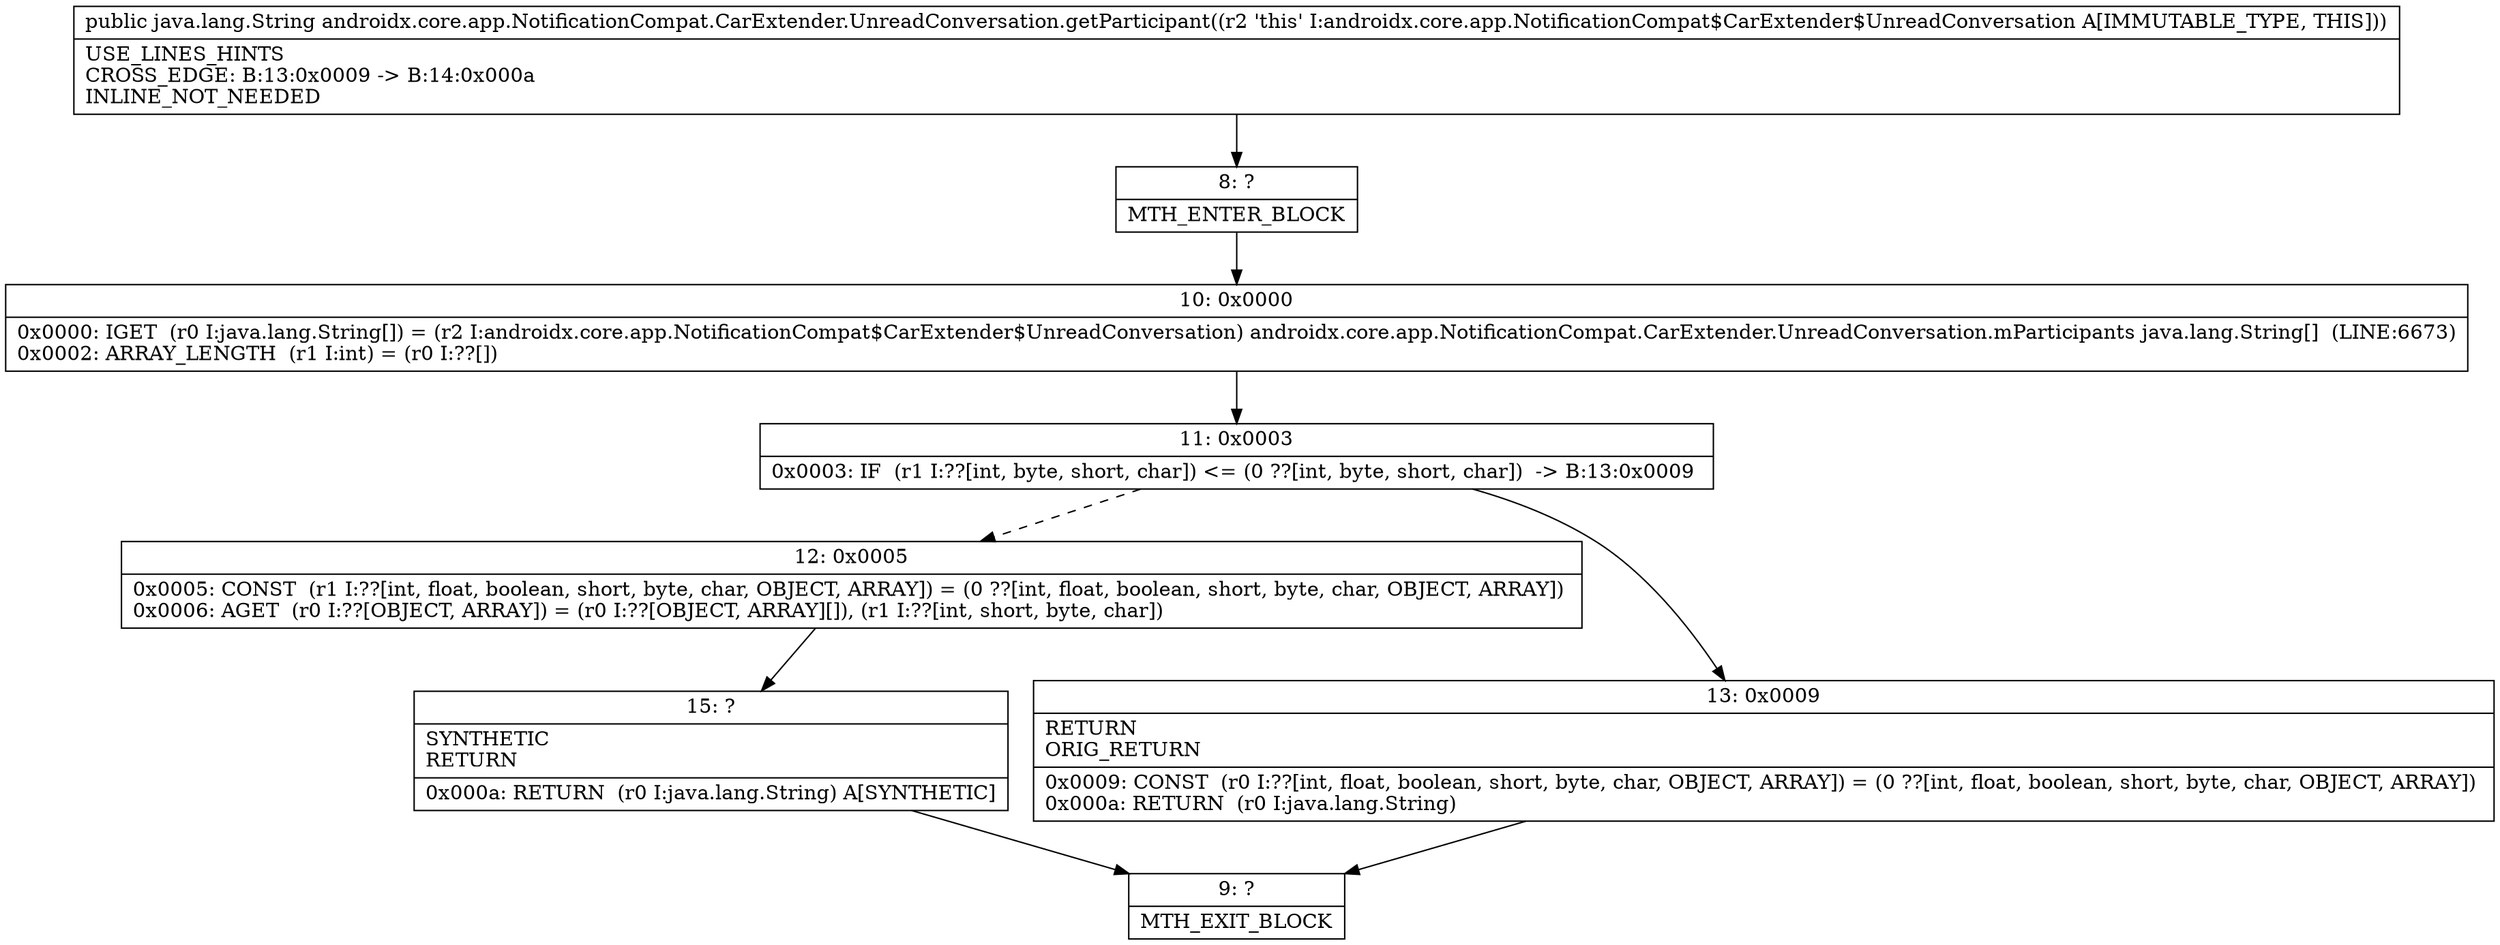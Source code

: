 digraph "CFG forandroidx.core.app.NotificationCompat.CarExtender.UnreadConversation.getParticipant()Ljava\/lang\/String;" {
Node_8 [shape=record,label="{8\:\ ?|MTH_ENTER_BLOCK\l}"];
Node_10 [shape=record,label="{10\:\ 0x0000|0x0000: IGET  (r0 I:java.lang.String[]) = (r2 I:androidx.core.app.NotificationCompat$CarExtender$UnreadConversation) androidx.core.app.NotificationCompat.CarExtender.UnreadConversation.mParticipants java.lang.String[]  (LINE:6673)\l0x0002: ARRAY_LENGTH  (r1 I:int) = (r0 I:??[]) \l}"];
Node_11 [shape=record,label="{11\:\ 0x0003|0x0003: IF  (r1 I:??[int, byte, short, char]) \<= (0 ??[int, byte, short, char])  \-\> B:13:0x0009 \l}"];
Node_12 [shape=record,label="{12\:\ 0x0005|0x0005: CONST  (r1 I:??[int, float, boolean, short, byte, char, OBJECT, ARRAY]) = (0 ??[int, float, boolean, short, byte, char, OBJECT, ARRAY]) \l0x0006: AGET  (r0 I:??[OBJECT, ARRAY]) = (r0 I:??[OBJECT, ARRAY][]), (r1 I:??[int, short, byte, char]) \l}"];
Node_15 [shape=record,label="{15\:\ ?|SYNTHETIC\lRETURN\l|0x000a: RETURN  (r0 I:java.lang.String) A[SYNTHETIC]\l}"];
Node_9 [shape=record,label="{9\:\ ?|MTH_EXIT_BLOCK\l}"];
Node_13 [shape=record,label="{13\:\ 0x0009|RETURN\lORIG_RETURN\l|0x0009: CONST  (r0 I:??[int, float, boolean, short, byte, char, OBJECT, ARRAY]) = (0 ??[int, float, boolean, short, byte, char, OBJECT, ARRAY]) \l0x000a: RETURN  (r0 I:java.lang.String) \l}"];
MethodNode[shape=record,label="{public java.lang.String androidx.core.app.NotificationCompat.CarExtender.UnreadConversation.getParticipant((r2 'this' I:androidx.core.app.NotificationCompat$CarExtender$UnreadConversation A[IMMUTABLE_TYPE, THIS]))  | USE_LINES_HINTS\lCROSS_EDGE: B:13:0x0009 \-\> B:14:0x000a\lINLINE_NOT_NEEDED\l}"];
MethodNode -> Node_8;Node_8 -> Node_10;
Node_10 -> Node_11;
Node_11 -> Node_12[style=dashed];
Node_11 -> Node_13;
Node_12 -> Node_15;
Node_15 -> Node_9;
Node_13 -> Node_9;
}


